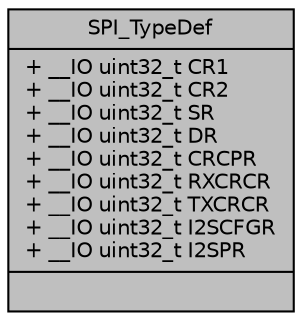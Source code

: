 digraph "SPI_TypeDef"
{
 // LATEX_PDF_SIZE
  edge [fontname="Helvetica",fontsize="10",labelfontname="Helvetica",labelfontsize="10"];
  node [fontname="Helvetica",fontsize="10",shape=record];
  Node1 [label="{SPI_TypeDef\n|+ __IO uint32_t CR1\l+ __IO uint32_t CR2\l+ __IO uint32_t SR\l+ __IO uint32_t DR\l+ __IO uint32_t CRCPR\l+ __IO uint32_t RXCRCR\l+ __IO uint32_t TXCRCR\l+ __IO uint32_t I2SCFGR\l+ __IO uint32_t I2SPR\l|}",height=0.2,width=0.4,color="black", fillcolor="grey75", style="filled", fontcolor="black",tooltip="Serial Peripheral Interface."];
}
